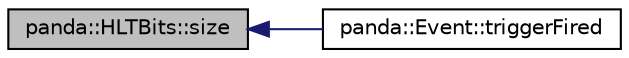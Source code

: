 digraph G
{
  edge [fontname="Helvetica",fontsize="10",labelfontname="Helvetica",labelfontsize="10"];
  node [fontname="Helvetica",fontsize="10",shape=record];
  rankdir=LR;
  Node1 [label="panda::HLTBits::size",height=0.2,width=0.4,color="black", fillcolor="grey75", style="filled" fontcolor="black"];
  Node1 -> Node2 [dir=back,color="midnightblue",fontsize="10",style="solid"];
  Node2 [label="panda::Event::triggerFired",height=0.2,width=0.4,color="black", fillcolor="white", style="filled",URL="$classpanda_1_1Event.html#acd59c2cd1de4db37626f6b6f9a371a63",tooltip="Trigger decision of the event."];
}

